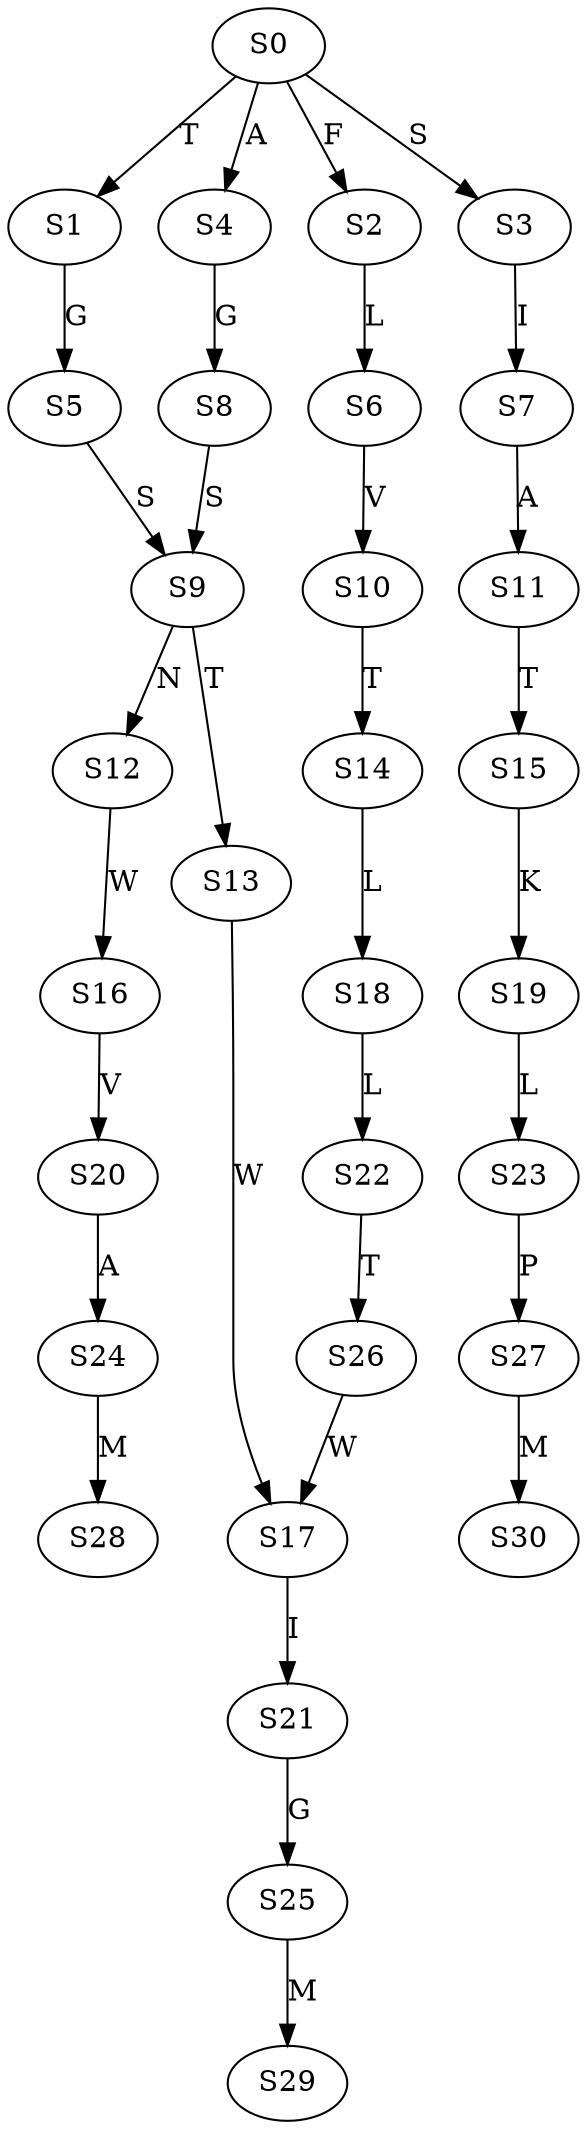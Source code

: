 strict digraph  {
	S0 -> S1 [ label = T ];
	S0 -> S2 [ label = F ];
	S0 -> S3 [ label = S ];
	S0 -> S4 [ label = A ];
	S1 -> S5 [ label = G ];
	S2 -> S6 [ label = L ];
	S3 -> S7 [ label = I ];
	S4 -> S8 [ label = G ];
	S5 -> S9 [ label = S ];
	S6 -> S10 [ label = V ];
	S7 -> S11 [ label = A ];
	S8 -> S9 [ label = S ];
	S9 -> S12 [ label = N ];
	S9 -> S13 [ label = T ];
	S10 -> S14 [ label = T ];
	S11 -> S15 [ label = T ];
	S12 -> S16 [ label = W ];
	S13 -> S17 [ label = W ];
	S14 -> S18 [ label = L ];
	S15 -> S19 [ label = K ];
	S16 -> S20 [ label = V ];
	S17 -> S21 [ label = I ];
	S18 -> S22 [ label = L ];
	S19 -> S23 [ label = L ];
	S20 -> S24 [ label = A ];
	S21 -> S25 [ label = G ];
	S22 -> S26 [ label = T ];
	S23 -> S27 [ label = P ];
	S24 -> S28 [ label = M ];
	S25 -> S29 [ label = M ];
	S26 -> S17 [ label = W ];
	S27 -> S30 [ label = M ];
}
